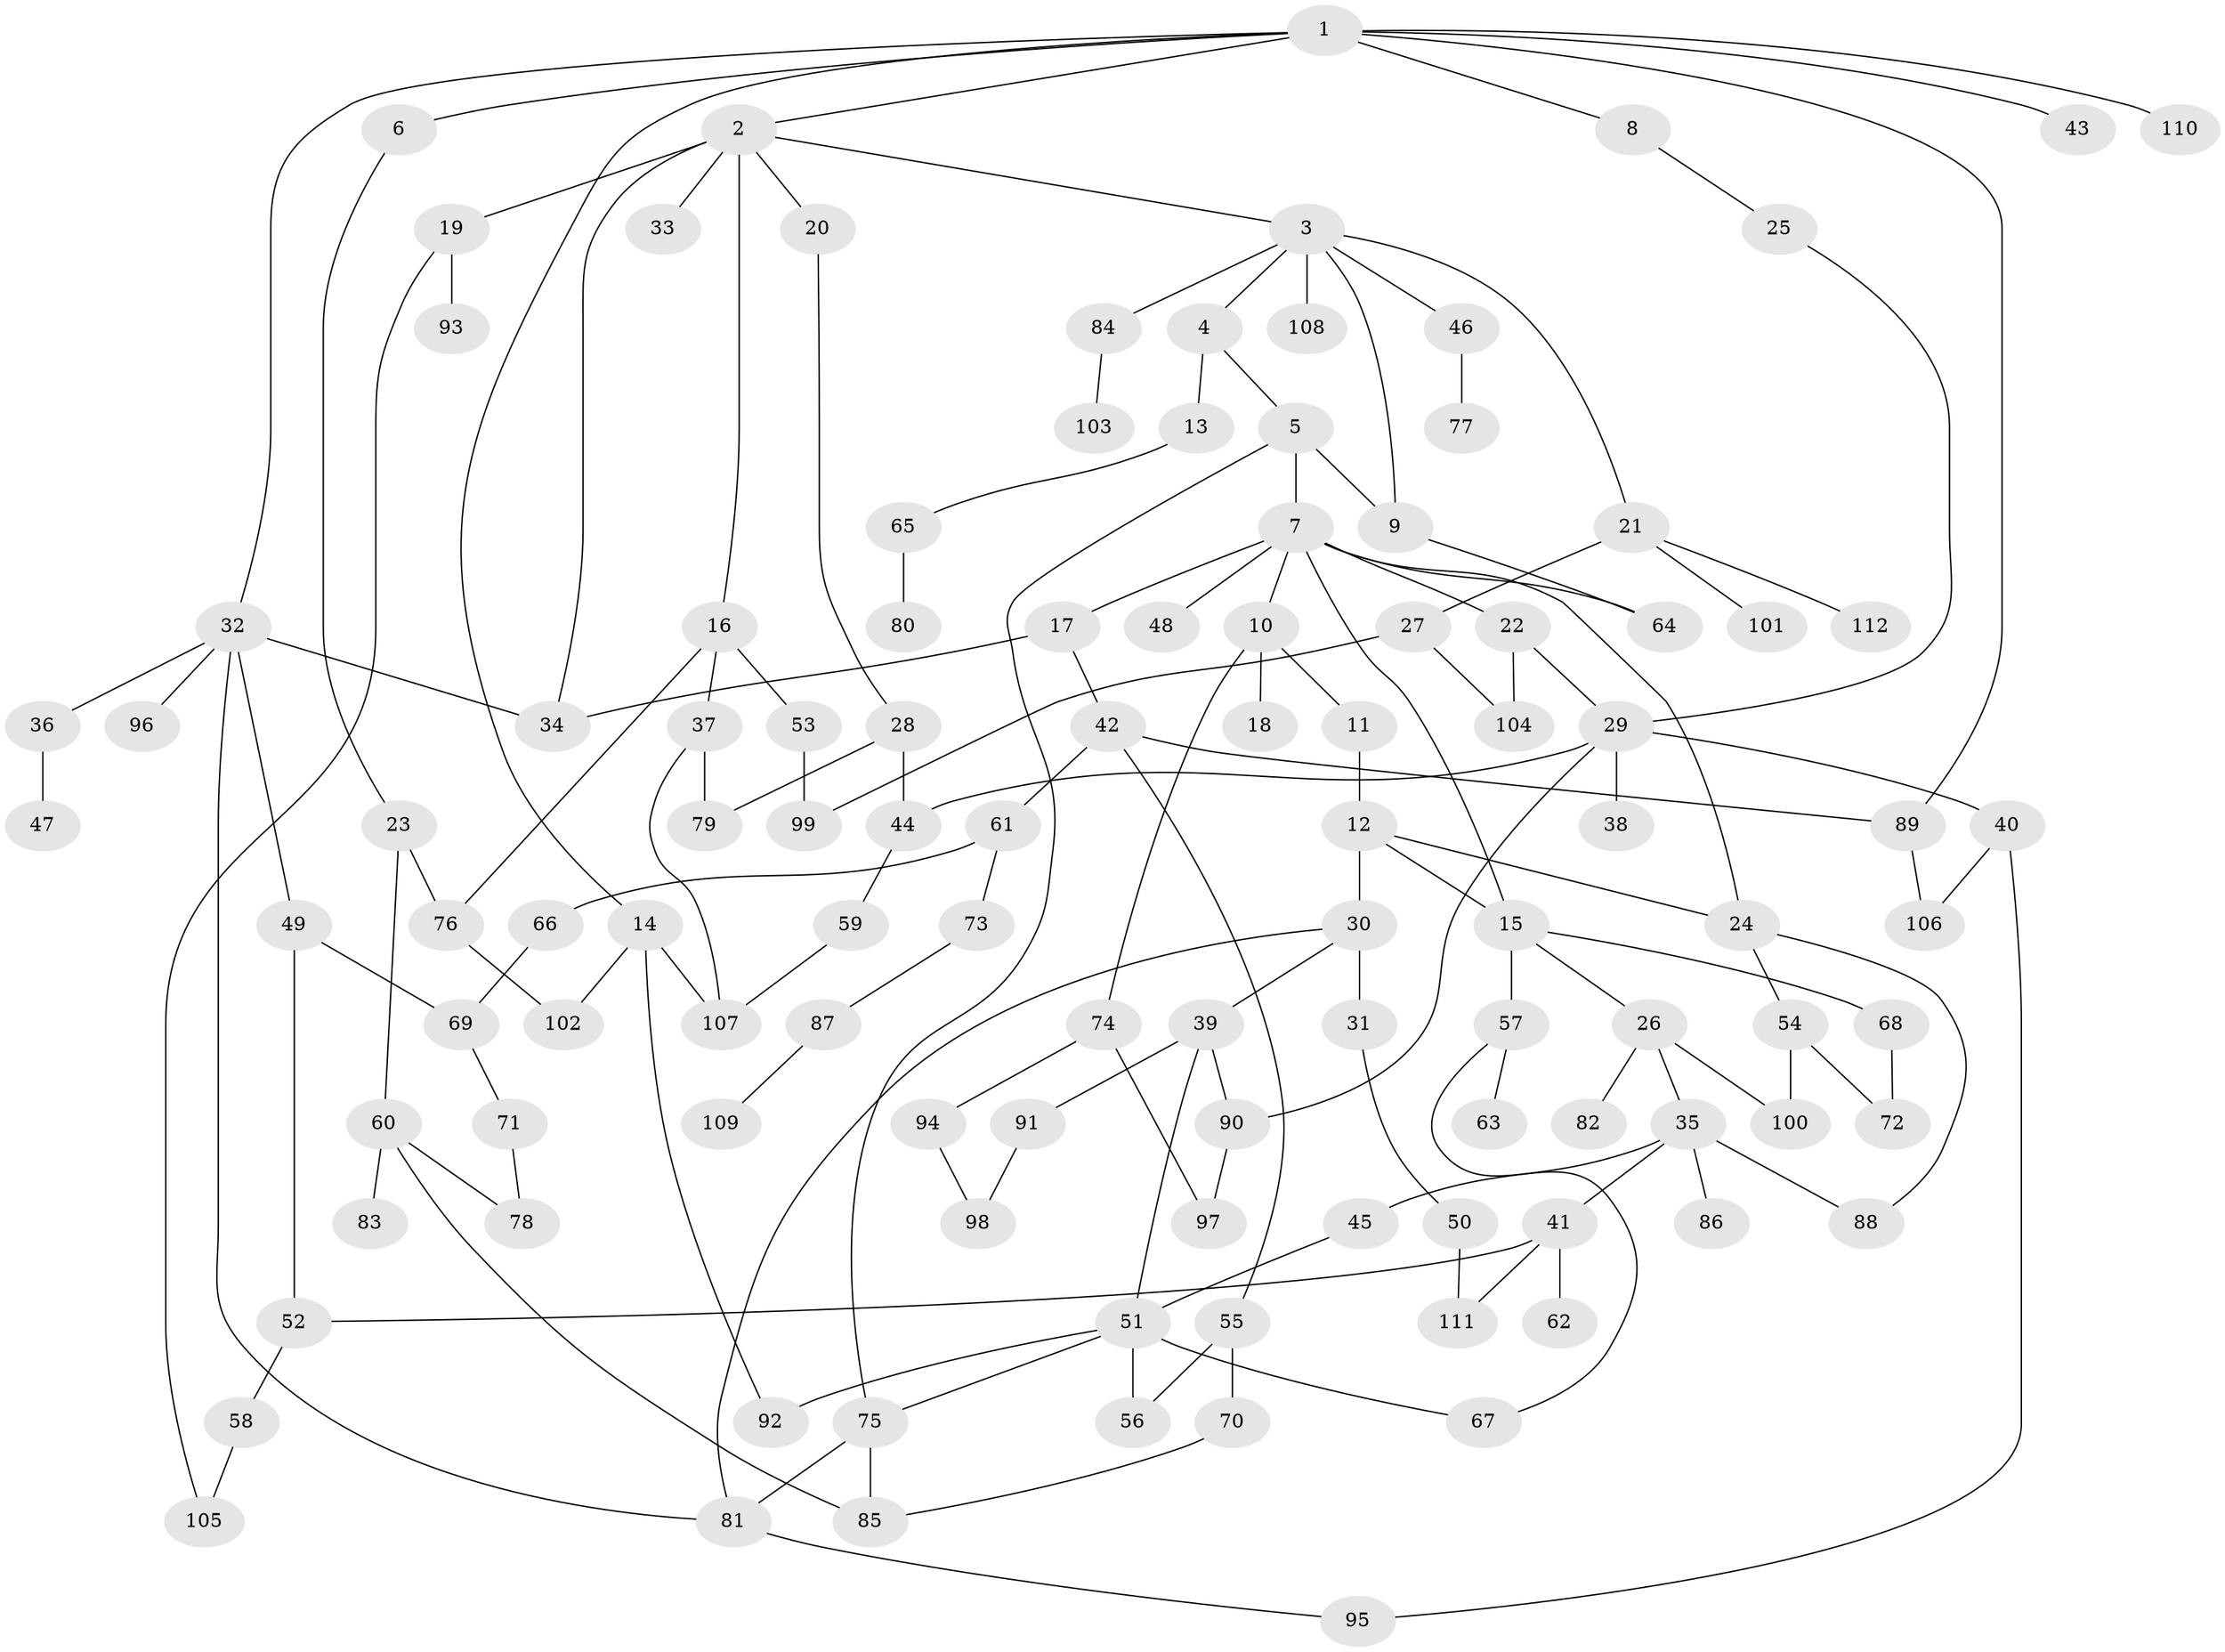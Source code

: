 // coarse degree distribution, {13: 0.013157894736842105, 7: 0.039473684210526314, 3: 0.17105263157894737, 4: 0.19736842105263158, 2: 0.2631578947368421, 5: 0.039473684210526314, 1: 0.23684210526315788, 6: 0.039473684210526314}
// Generated by graph-tools (version 1.1) at 2025/23/03/03/25 07:23:31]
// undirected, 112 vertices, 149 edges
graph export_dot {
graph [start="1"]
  node [color=gray90,style=filled];
  1;
  2;
  3;
  4;
  5;
  6;
  7;
  8;
  9;
  10;
  11;
  12;
  13;
  14;
  15;
  16;
  17;
  18;
  19;
  20;
  21;
  22;
  23;
  24;
  25;
  26;
  27;
  28;
  29;
  30;
  31;
  32;
  33;
  34;
  35;
  36;
  37;
  38;
  39;
  40;
  41;
  42;
  43;
  44;
  45;
  46;
  47;
  48;
  49;
  50;
  51;
  52;
  53;
  54;
  55;
  56;
  57;
  58;
  59;
  60;
  61;
  62;
  63;
  64;
  65;
  66;
  67;
  68;
  69;
  70;
  71;
  72;
  73;
  74;
  75;
  76;
  77;
  78;
  79;
  80;
  81;
  82;
  83;
  84;
  85;
  86;
  87;
  88;
  89;
  90;
  91;
  92;
  93;
  94;
  95;
  96;
  97;
  98;
  99;
  100;
  101;
  102;
  103;
  104;
  105;
  106;
  107;
  108;
  109;
  110;
  111;
  112;
  1 -- 2;
  1 -- 6;
  1 -- 8;
  1 -- 14;
  1 -- 32;
  1 -- 43;
  1 -- 110;
  1 -- 89;
  2 -- 3;
  2 -- 16;
  2 -- 19;
  2 -- 20;
  2 -- 33;
  2 -- 34;
  3 -- 4;
  3 -- 21;
  3 -- 46;
  3 -- 84;
  3 -- 108;
  3 -- 9;
  4 -- 5;
  4 -- 13;
  5 -- 7;
  5 -- 9;
  5 -- 75;
  6 -- 23;
  7 -- 10;
  7 -- 17;
  7 -- 22;
  7 -- 48;
  7 -- 64;
  7 -- 24;
  7 -- 15;
  8 -- 25;
  9 -- 64;
  10 -- 11;
  10 -- 18;
  10 -- 74;
  11 -- 12;
  12 -- 15;
  12 -- 24;
  12 -- 30;
  13 -- 65;
  14 -- 92;
  14 -- 102;
  14 -- 107;
  15 -- 26;
  15 -- 57;
  15 -- 68;
  16 -- 37;
  16 -- 53;
  16 -- 76;
  17 -- 42;
  17 -- 34;
  19 -- 93;
  19 -- 105;
  20 -- 28;
  21 -- 27;
  21 -- 101;
  21 -- 112;
  22 -- 104;
  22 -- 29;
  23 -- 60;
  23 -- 76;
  24 -- 54;
  24 -- 88;
  25 -- 29;
  26 -- 35;
  26 -- 82;
  26 -- 100;
  27 -- 99;
  27 -- 104;
  28 -- 79;
  28 -- 44;
  29 -- 38;
  29 -- 40;
  29 -- 44;
  29 -- 90;
  30 -- 31;
  30 -- 39;
  30 -- 81;
  31 -- 50;
  32 -- 34;
  32 -- 36;
  32 -- 49;
  32 -- 81;
  32 -- 96;
  35 -- 41;
  35 -- 45;
  35 -- 86;
  35 -- 88;
  36 -- 47;
  37 -- 79;
  37 -- 107;
  39 -- 51;
  39 -- 90;
  39 -- 91;
  40 -- 95;
  40 -- 106;
  41 -- 62;
  41 -- 111;
  41 -- 52;
  42 -- 55;
  42 -- 61;
  42 -- 89;
  44 -- 59;
  45 -- 51;
  46 -- 77;
  49 -- 52;
  49 -- 69;
  50 -- 111;
  51 -- 56;
  51 -- 67;
  51 -- 92;
  51 -- 75;
  52 -- 58;
  53 -- 99;
  54 -- 72;
  54 -- 100;
  55 -- 70;
  55 -- 56;
  57 -- 63;
  57 -- 67;
  58 -- 105;
  59 -- 107;
  60 -- 78;
  60 -- 83;
  60 -- 85;
  61 -- 66;
  61 -- 73;
  65 -- 80;
  66 -- 69;
  68 -- 72;
  69 -- 71;
  70 -- 85;
  71 -- 78;
  73 -- 87;
  74 -- 94;
  74 -- 97;
  75 -- 81;
  75 -- 85;
  76 -- 102;
  81 -- 95;
  84 -- 103;
  87 -- 109;
  89 -- 106;
  90 -- 97;
  91 -- 98;
  94 -- 98;
}
